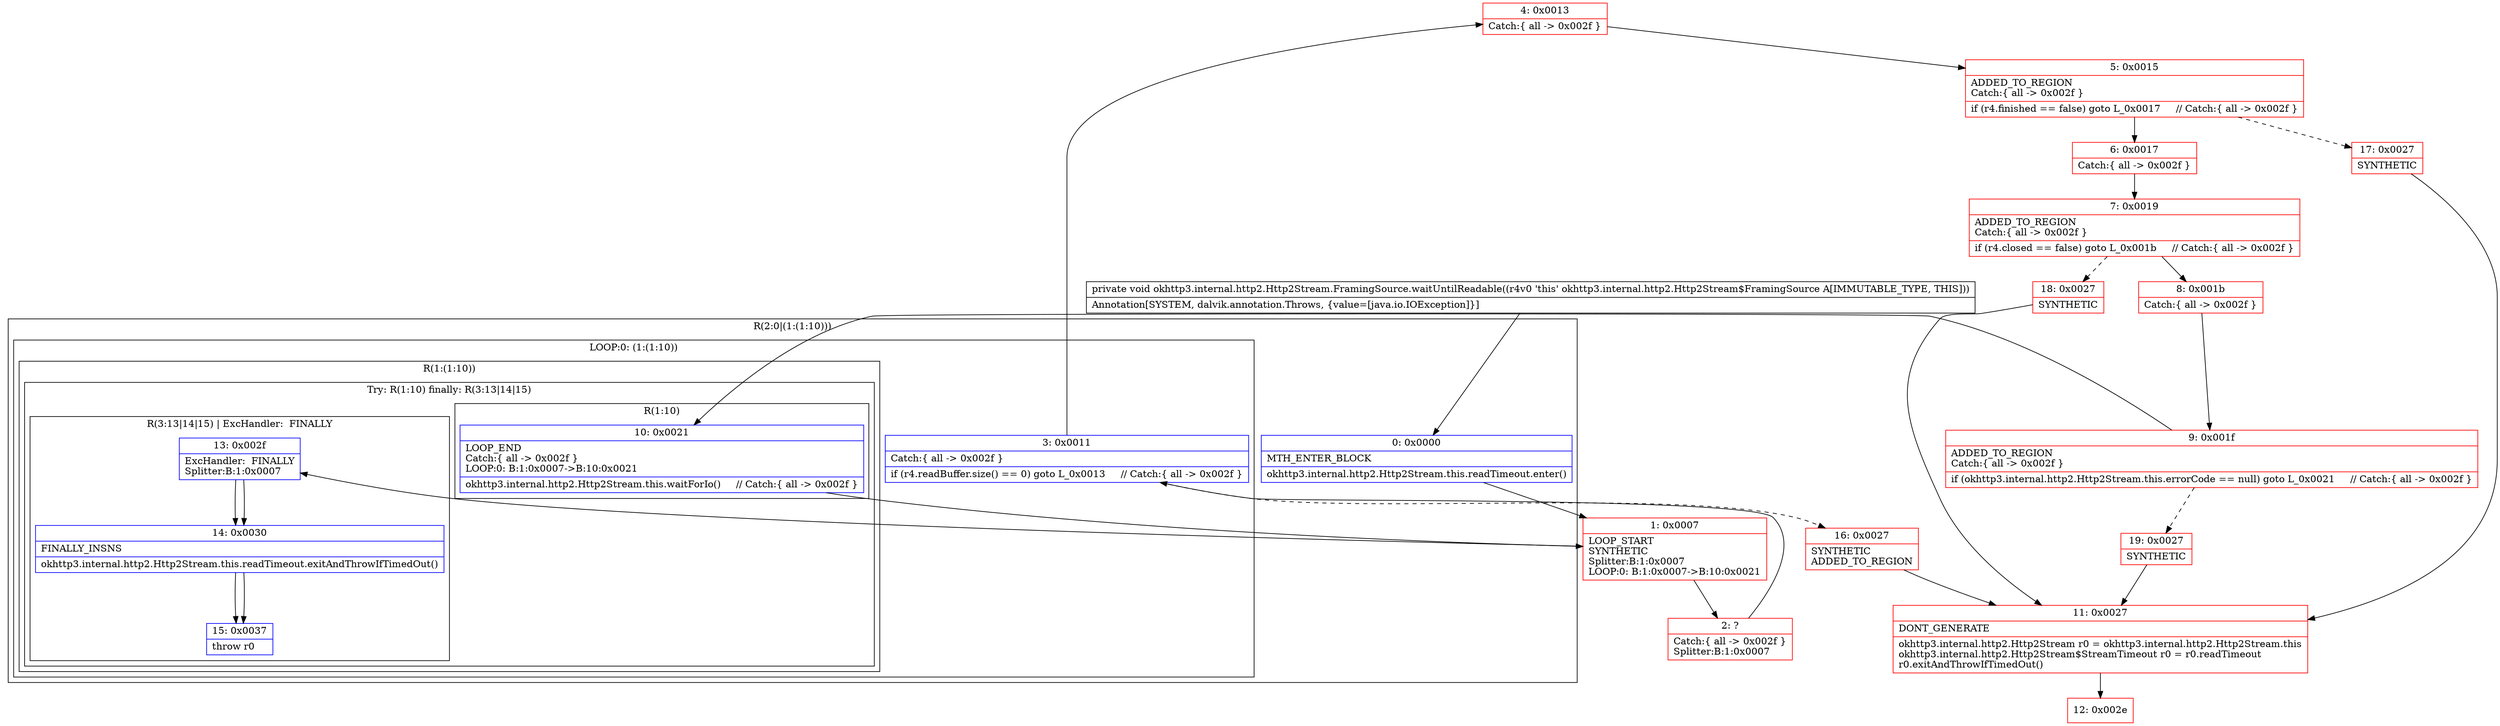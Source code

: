 digraph "CFG forokhttp3.internal.http2.Http2Stream.FramingSource.waitUntilReadable()V" {
subgraph cluster_Region_655579010 {
label = "R(2:0|(1:(1:10)))";
node [shape=record,color=blue];
Node_0 [shape=record,label="{0\:\ 0x0000|MTH_ENTER_BLOCK\l|okhttp3.internal.http2.Http2Stream.this.readTimeout.enter()\l}"];
subgraph cluster_LoopRegion_582610727 {
label = "LOOP:0: (1:(1:10))";
node [shape=record,color=blue];
Node_3 [shape=record,label="{3\:\ 0x0011|Catch:\{ all \-\> 0x002f \}\l|if (r4.readBuffer.size() == 0) goto L_0x0013     \/\/ Catch:\{ all \-\> 0x002f \}\l}"];
subgraph cluster_Region_1577010817 {
label = "R(1:(1:10))";
node [shape=record,color=blue];
subgraph cluster_TryCatchRegion_1781918756 {
label = "Try: R(1:10) finally: R(3:13|14|15)";
node [shape=record,color=blue];
subgraph cluster_Region_1470564775 {
label = "R(1:10)";
node [shape=record,color=blue];
Node_10 [shape=record,label="{10\:\ 0x0021|LOOP_END\lCatch:\{ all \-\> 0x002f \}\lLOOP:0: B:1:0x0007\-\>B:10:0x0021\l|okhttp3.internal.http2.Http2Stream.this.waitForIo()     \/\/ Catch:\{ all \-\> 0x002f \}\l}"];
}
subgraph cluster_Region_973739171 {
label = "R(3:13|14|15) | ExcHandler:  FINALLY\l";
node [shape=record,color=blue];
Node_13 [shape=record,label="{13\:\ 0x002f|ExcHandler:  FINALLY\lSplitter:B:1:0x0007\l}"];
Node_14 [shape=record,label="{14\:\ 0x0030|FINALLY_INSNS\l|okhttp3.internal.http2.Http2Stream.this.readTimeout.exitAndThrowIfTimedOut()\l}"];
Node_15 [shape=record,label="{15\:\ 0x0037|throw r0\l}"];
}
}
}
}
}
subgraph cluster_Region_973739171 {
label = "R(3:13|14|15) | ExcHandler:  FINALLY\l";
node [shape=record,color=blue];
Node_13 [shape=record,label="{13\:\ 0x002f|ExcHandler:  FINALLY\lSplitter:B:1:0x0007\l}"];
Node_14 [shape=record,label="{14\:\ 0x0030|FINALLY_INSNS\l|okhttp3.internal.http2.Http2Stream.this.readTimeout.exitAndThrowIfTimedOut()\l}"];
Node_15 [shape=record,label="{15\:\ 0x0037|throw r0\l}"];
}
Node_1 [shape=record,color=red,label="{1\:\ 0x0007|LOOP_START\lSYNTHETIC\lSplitter:B:1:0x0007\lLOOP:0: B:1:0x0007\-\>B:10:0x0021\l}"];
Node_2 [shape=record,color=red,label="{2\:\ ?|Catch:\{ all \-\> 0x002f \}\lSplitter:B:1:0x0007\l}"];
Node_4 [shape=record,color=red,label="{4\:\ 0x0013|Catch:\{ all \-\> 0x002f \}\l}"];
Node_5 [shape=record,color=red,label="{5\:\ 0x0015|ADDED_TO_REGION\lCatch:\{ all \-\> 0x002f \}\l|if (r4.finished == false) goto L_0x0017     \/\/ Catch:\{ all \-\> 0x002f \}\l}"];
Node_6 [shape=record,color=red,label="{6\:\ 0x0017|Catch:\{ all \-\> 0x002f \}\l}"];
Node_7 [shape=record,color=red,label="{7\:\ 0x0019|ADDED_TO_REGION\lCatch:\{ all \-\> 0x002f \}\l|if (r4.closed == false) goto L_0x001b     \/\/ Catch:\{ all \-\> 0x002f \}\l}"];
Node_8 [shape=record,color=red,label="{8\:\ 0x001b|Catch:\{ all \-\> 0x002f \}\l}"];
Node_9 [shape=record,color=red,label="{9\:\ 0x001f|ADDED_TO_REGION\lCatch:\{ all \-\> 0x002f \}\l|if (okhttp3.internal.http2.Http2Stream.this.errorCode == null) goto L_0x0021     \/\/ Catch:\{ all \-\> 0x002f \}\l}"];
Node_11 [shape=record,color=red,label="{11\:\ 0x0027|DONT_GENERATE\l|okhttp3.internal.http2.Http2Stream r0 = okhttp3.internal.http2.Http2Stream.this\lokhttp3.internal.http2.Http2Stream$StreamTimeout r0 = r0.readTimeout\lr0.exitAndThrowIfTimedOut()\l}"];
Node_12 [shape=record,color=red,label="{12\:\ 0x002e}"];
Node_16 [shape=record,color=red,label="{16\:\ 0x0027|SYNTHETIC\lADDED_TO_REGION\l}"];
Node_17 [shape=record,color=red,label="{17\:\ 0x0027|SYNTHETIC\l}"];
Node_18 [shape=record,color=red,label="{18\:\ 0x0027|SYNTHETIC\l}"];
Node_19 [shape=record,color=red,label="{19\:\ 0x0027|SYNTHETIC\l}"];
MethodNode[shape=record,label="{private void okhttp3.internal.http2.Http2Stream.FramingSource.waitUntilReadable((r4v0 'this' okhttp3.internal.http2.Http2Stream$FramingSource A[IMMUTABLE_TYPE, THIS]))  | Annotation[SYSTEM, dalvik.annotation.Throws, \{value=[java.io.IOException]\}]\l}"];
MethodNode -> Node_0;
Node_0 -> Node_1;
Node_3 -> Node_4;
Node_3 -> Node_16[style=dashed];
Node_10 -> Node_1;
Node_13 -> Node_14;
Node_14 -> Node_15;
Node_13 -> Node_14;
Node_14 -> Node_15;
Node_1 -> Node_2;
Node_1 -> Node_13;
Node_2 -> Node_3;
Node_4 -> Node_5;
Node_5 -> Node_6;
Node_5 -> Node_17[style=dashed];
Node_6 -> Node_7;
Node_7 -> Node_8;
Node_7 -> Node_18[style=dashed];
Node_8 -> Node_9;
Node_9 -> Node_10;
Node_9 -> Node_19[style=dashed];
Node_11 -> Node_12;
Node_16 -> Node_11;
Node_17 -> Node_11;
Node_18 -> Node_11;
Node_19 -> Node_11;
}

